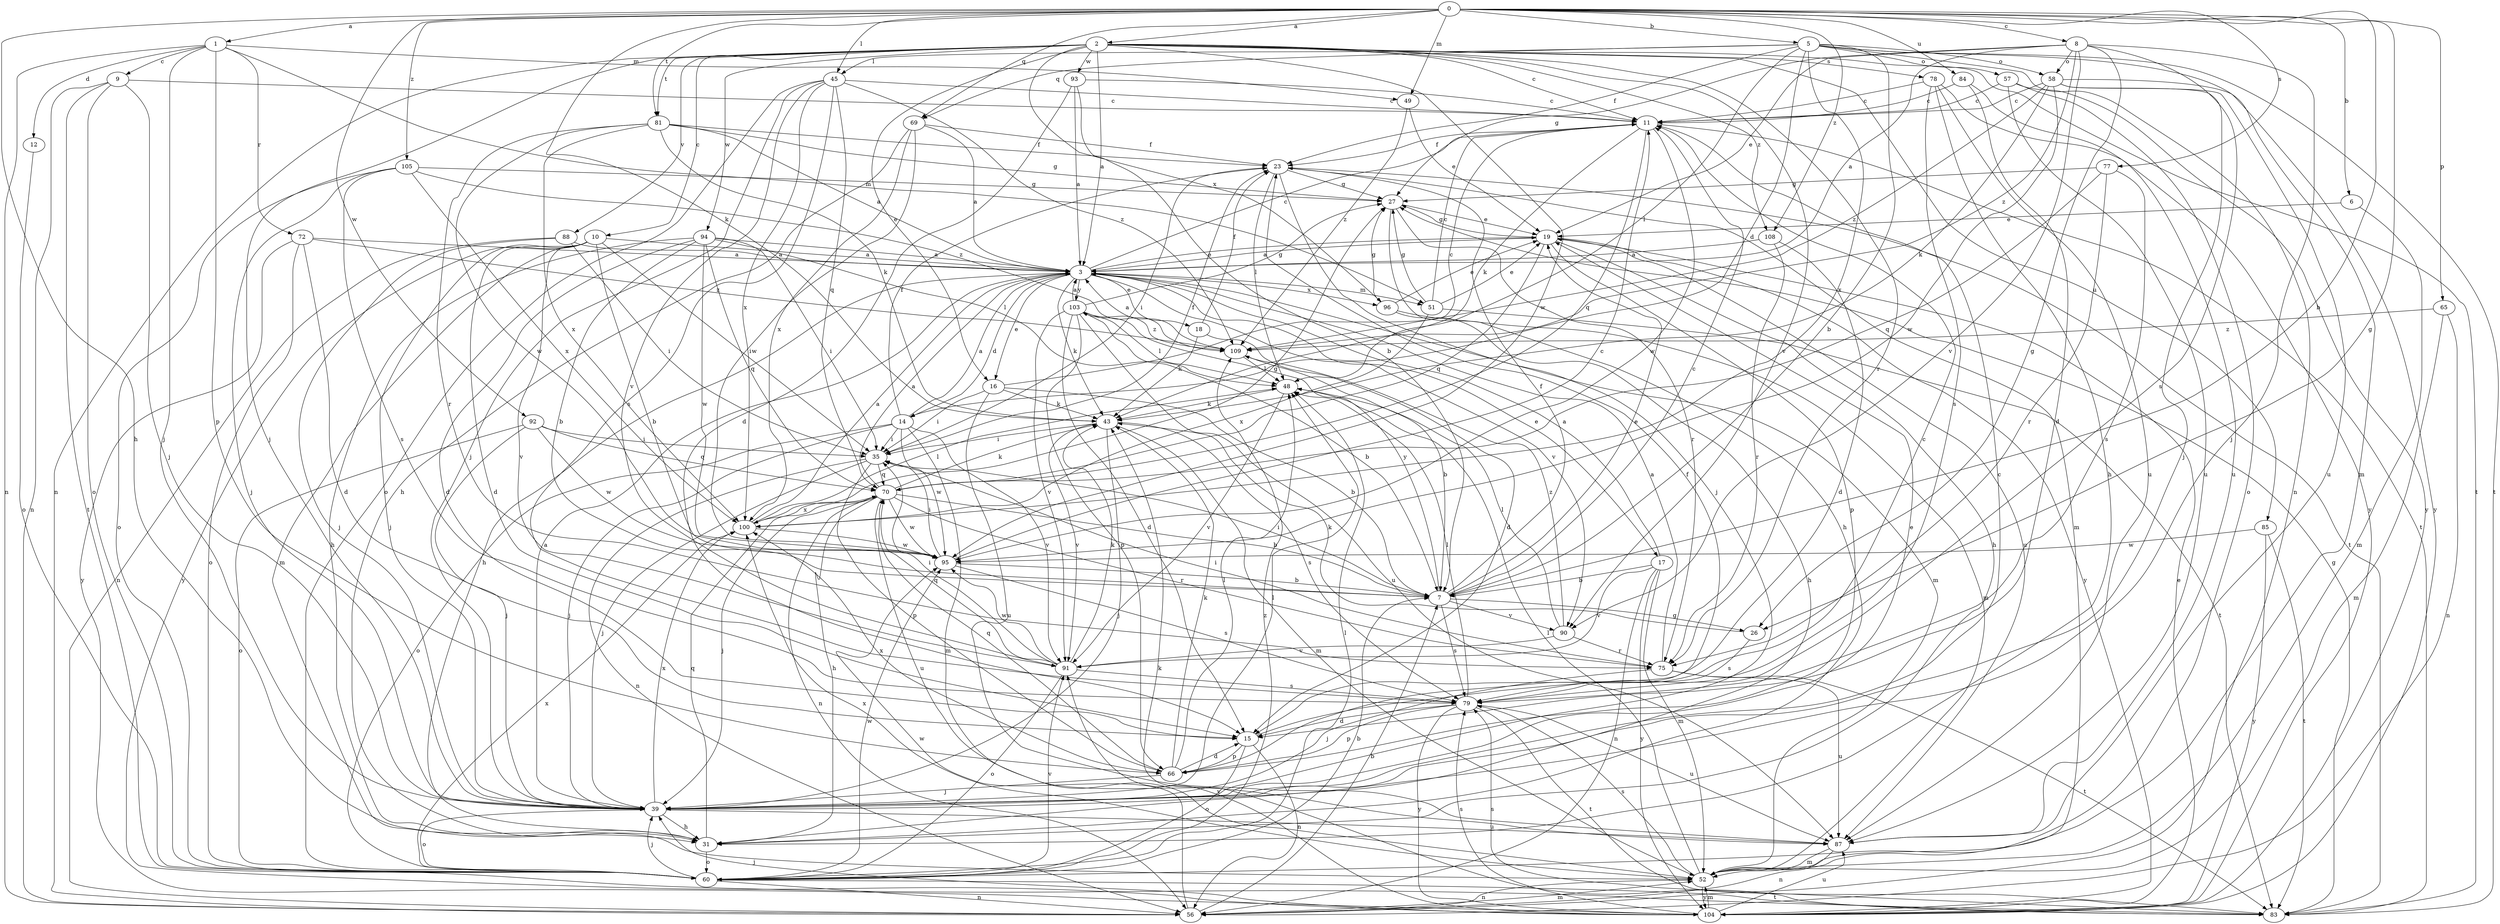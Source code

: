 strict digraph  {
0;
1;
2;
3;
5;
6;
7;
8;
9;
10;
11;
12;
14;
15;
16;
17;
18;
19;
23;
26;
27;
31;
35;
39;
43;
45;
48;
49;
51;
52;
56;
57;
58;
60;
65;
66;
69;
70;
72;
75;
77;
78;
79;
81;
83;
84;
85;
87;
88;
90;
91;
92;
93;
94;
95;
96;
100;
103;
104;
105;
108;
109;
0 -> 1  [label=a];
0 -> 2  [label=a];
0 -> 5  [label=b];
0 -> 6  [label=b];
0 -> 7  [label=b];
0 -> 8  [label=c];
0 -> 26  [label=g];
0 -> 31  [label=h];
0 -> 43  [label=k];
0 -> 45  [label=l];
0 -> 49  [label=m];
0 -> 65  [label=p];
0 -> 69  [label=q];
0 -> 77  [label=s];
0 -> 81  [label=t];
0 -> 84  [label=u];
0 -> 92  [label=w];
0 -> 105  [label=z];
0 -> 108  [label=z];
1 -> 9  [label=c];
1 -> 12  [label=d];
1 -> 39  [label=j];
1 -> 49  [label=m];
1 -> 51  [label=m];
1 -> 56  [label=n];
1 -> 66  [label=p];
1 -> 72  [label=r];
2 -> 3  [label=a];
2 -> 10  [label=c];
2 -> 11  [label=c];
2 -> 16  [label=e];
2 -> 39  [label=j];
2 -> 56  [label=n];
2 -> 75  [label=r];
2 -> 78  [label=s];
2 -> 81  [label=t];
2 -> 83  [label=t];
2 -> 85  [label=u];
2 -> 88  [label=v];
2 -> 90  [label=v];
2 -> 93  [label=w];
2 -> 94  [label=w];
2 -> 95  [label=w];
2 -> 96  [label=x];
2 -> 108  [label=z];
3 -> 11  [label=c];
3 -> 14  [label=d];
3 -> 16  [label=e];
3 -> 17  [label=e];
3 -> 18  [label=e];
3 -> 19  [label=e];
3 -> 31  [label=h];
3 -> 43  [label=k];
3 -> 51  [label=m];
3 -> 52  [label=m];
3 -> 90  [label=v];
3 -> 96  [label=x];
3 -> 103  [label=y];
5 -> 7  [label=b];
5 -> 14  [label=d];
5 -> 23  [label=f];
5 -> 45  [label=l];
5 -> 48  [label=l];
5 -> 52  [label=m];
5 -> 56  [label=n];
5 -> 57  [label=o];
5 -> 58  [label=o];
5 -> 69  [label=q];
5 -> 83  [label=t];
5 -> 100  [label=x];
6 -> 19  [label=e];
6 -> 52  [label=m];
7 -> 11  [label=c];
7 -> 19  [label=e];
7 -> 23  [label=f];
7 -> 26  [label=g];
7 -> 35  [label=i];
7 -> 79  [label=s];
7 -> 90  [label=v];
7 -> 103  [label=y];
8 -> 3  [label=a];
8 -> 19  [label=e];
8 -> 26  [label=g];
8 -> 27  [label=g];
8 -> 39  [label=j];
8 -> 58  [label=o];
8 -> 79  [label=s];
8 -> 90  [label=v];
8 -> 109  [label=z];
9 -> 11  [label=c];
9 -> 39  [label=j];
9 -> 56  [label=n];
9 -> 60  [label=o];
9 -> 83  [label=t];
10 -> 3  [label=a];
10 -> 7  [label=b];
10 -> 15  [label=d];
10 -> 35  [label=i];
10 -> 39  [label=j];
10 -> 52  [label=m];
10 -> 91  [label=v];
10 -> 104  [label=y];
11 -> 23  [label=f];
11 -> 43  [label=k];
11 -> 70  [label=q];
11 -> 83  [label=t];
11 -> 95  [label=w];
12 -> 60  [label=o];
14 -> 3  [label=a];
14 -> 23  [label=f];
14 -> 35  [label=i];
14 -> 39  [label=j];
14 -> 52  [label=m];
14 -> 60  [label=o];
14 -> 91  [label=v];
14 -> 95  [label=w];
15 -> 11  [label=c];
15 -> 56  [label=n];
15 -> 60  [label=o];
15 -> 66  [label=p];
16 -> 7  [label=b];
16 -> 11  [label=c];
16 -> 35  [label=i];
16 -> 43  [label=k];
16 -> 87  [label=u];
17 -> 3  [label=a];
17 -> 7  [label=b];
17 -> 52  [label=m];
17 -> 56  [label=n];
17 -> 91  [label=v];
17 -> 104  [label=y];
18 -> 15  [label=d];
18 -> 23  [label=f];
18 -> 43  [label=k];
19 -> 3  [label=a];
19 -> 27  [label=g];
19 -> 31  [label=h];
19 -> 66  [label=p];
19 -> 70  [label=q];
19 -> 87  [label=u];
19 -> 104  [label=y];
23 -> 27  [label=g];
23 -> 35  [label=i];
23 -> 39  [label=j];
23 -> 48  [label=l];
23 -> 52  [label=m];
23 -> 83  [label=t];
26 -> 43  [label=k];
26 -> 79  [label=s];
27 -> 19  [label=e];
27 -> 31  [label=h];
27 -> 75  [label=r];
31 -> 60  [label=o];
31 -> 70  [label=q];
35 -> 23  [label=f];
35 -> 39  [label=j];
35 -> 56  [label=n];
35 -> 66  [label=p];
35 -> 70  [label=q];
39 -> 3  [label=a];
39 -> 11  [label=c];
39 -> 19  [label=e];
39 -> 31  [label=h];
39 -> 48  [label=l];
39 -> 60  [label=o];
39 -> 87  [label=u];
39 -> 100  [label=x];
43 -> 35  [label=i];
43 -> 39  [label=j];
43 -> 52  [label=m];
43 -> 79  [label=s];
43 -> 91  [label=v];
45 -> 11  [label=c];
45 -> 39  [label=j];
45 -> 60  [label=o];
45 -> 70  [label=q];
45 -> 79  [label=s];
45 -> 91  [label=v];
45 -> 100  [label=x];
45 -> 109  [label=z];
48 -> 43  [label=k];
48 -> 91  [label=v];
49 -> 19  [label=e];
49 -> 109  [label=z];
51 -> 11  [label=c];
51 -> 19  [label=e];
51 -> 27  [label=g];
51 -> 83  [label=t];
51 -> 100  [label=x];
52 -> 48  [label=l];
52 -> 56  [label=n];
52 -> 79  [label=s];
52 -> 100  [label=x];
52 -> 104  [label=y];
56 -> 7  [label=b];
56 -> 52  [label=m];
56 -> 95  [label=w];
57 -> 11  [label=c];
57 -> 60  [label=o];
57 -> 87  [label=u];
57 -> 104  [label=y];
58 -> 11  [label=c];
58 -> 39  [label=j];
58 -> 43  [label=k];
58 -> 87  [label=u];
58 -> 95  [label=w];
58 -> 104  [label=y];
58 -> 109  [label=z];
60 -> 7  [label=b];
60 -> 39  [label=j];
60 -> 48  [label=l];
60 -> 56  [label=n];
60 -> 83  [label=t];
60 -> 91  [label=v];
60 -> 95  [label=w];
60 -> 100  [label=x];
60 -> 109  [label=z];
65 -> 52  [label=m];
65 -> 56  [label=n];
65 -> 109  [label=z];
66 -> 15  [label=d];
66 -> 23  [label=f];
66 -> 39  [label=j];
66 -> 43  [label=k];
66 -> 48  [label=l];
66 -> 70  [label=q];
66 -> 100  [label=x];
69 -> 3  [label=a];
69 -> 23  [label=f];
69 -> 31  [label=h];
69 -> 95  [label=w];
69 -> 100  [label=x];
70 -> 3  [label=a];
70 -> 7  [label=b];
70 -> 31  [label=h];
70 -> 39  [label=j];
70 -> 43  [label=k];
70 -> 56  [label=n];
70 -> 75  [label=r];
70 -> 87  [label=u];
70 -> 95  [label=w];
70 -> 100  [label=x];
72 -> 3  [label=a];
72 -> 15  [label=d];
72 -> 60  [label=o];
72 -> 104  [label=y];
72 -> 109  [label=z];
75 -> 3  [label=a];
75 -> 35  [label=i];
75 -> 39  [label=j];
75 -> 83  [label=t];
75 -> 87  [label=u];
77 -> 27  [label=g];
77 -> 70  [label=q];
77 -> 75  [label=r];
77 -> 79  [label=s];
78 -> 11  [label=c];
78 -> 31  [label=h];
78 -> 79  [label=s];
78 -> 87  [label=u];
78 -> 104  [label=y];
79 -> 15  [label=d];
79 -> 48  [label=l];
79 -> 66  [label=p];
79 -> 83  [label=t];
79 -> 87  [label=u];
79 -> 104  [label=y];
81 -> 3  [label=a];
81 -> 23  [label=f];
81 -> 27  [label=g];
81 -> 43  [label=k];
81 -> 75  [label=r];
81 -> 95  [label=w];
81 -> 100  [label=x];
83 -> 27  [label=g];
83 -> 43  [label=k];
83 -> 79  [label=s];
84 -> 11  [label=c];
84 -> 15  [label=d];
84 -> 87  [label=u];
85 -> 83  [label=t];
85 -> 95  [label=w];
85 -> 104  [label=y];
87 -> 52  [label=m];
87 -> 56  [label=n];
88 -> 3  [label=a];
88 -> 35  [label=i];
88 -> 39  [label=j];
88 -> 56  [label=n];
90 -> 48  [label=l];
90 -> 75  [label=r];
90 -> 91  [label=v];
90 -> 109  [label=z];
91 -> 35  [label=i];
91 -> 43  [label=k];
91 -> 60  [label=o];
91 -> 70  [label=q];
91 -> 79  [label=s];
91 -> 95  [label=w];
92 -> 35  [label=i];
92 -> 39  [label=j];
92 -> 60  [label=o];
92 -> 70  [label=q];
92 -> 95  [label=w];
93 -> 3  [label=a];
93 -> 7  [label=b];
93 -> 11  [label=c];
93 -> 15  [label=d];
94 -> 3  [label=a];
94 -> 7  [label=b];
94 -> 15  [label=d];
94 -> 31  [label=h];
94 -> 35  [label=i];
94 -> 48  [label=l];
94 -> 70  [label=q];
94 -> 95  [label=w];
95 -> 7  [label=b];
95 -> 11  [label=c];
95 -> 35  [label=i];
95 -> 79  [label=s];
96 -> 19  [label=e];
96 -> 27  [label=g];
96 -> 31  [label=h];
96 -> 52  [label=m];
100 -> 3  [label=a];
100 -> 27  [label=g];
100 -> 48  [label=l];
100 -> 95  [label=w];
103 -> 3  [label=a];
103 -> 7  [label=b];
103 -> 15  [label=d];
103 -> 27  [label=g];
103 -> 48  [label=l];
103 -> 66  [label=p];
103 -> 87  [label=u];
103 -> 91  [label=v];
103 -> 109  [label=z];
104 -> 19  [label=e];
104 -> 39  [label=j];
104 -> 52  [label=m];
104 -> 79  [label=s];
104 -> 87  [label=u];
104 -> 91  [label=v];
105 -> 27  [label=g];
105 -> 39  [label=j];
105 -> 60  [label=o];
105 -> 79  [label=s];
105 -> 100  [label=x];
105 -> 109  [label=z];
108 -> 3  [label=a];
108 -> 15  [label=d];
108 -> 75  [label=r];
109 -> 3  [label=a];
109 -> 7  [label=b];
109 -> 48  [label=l];
}
